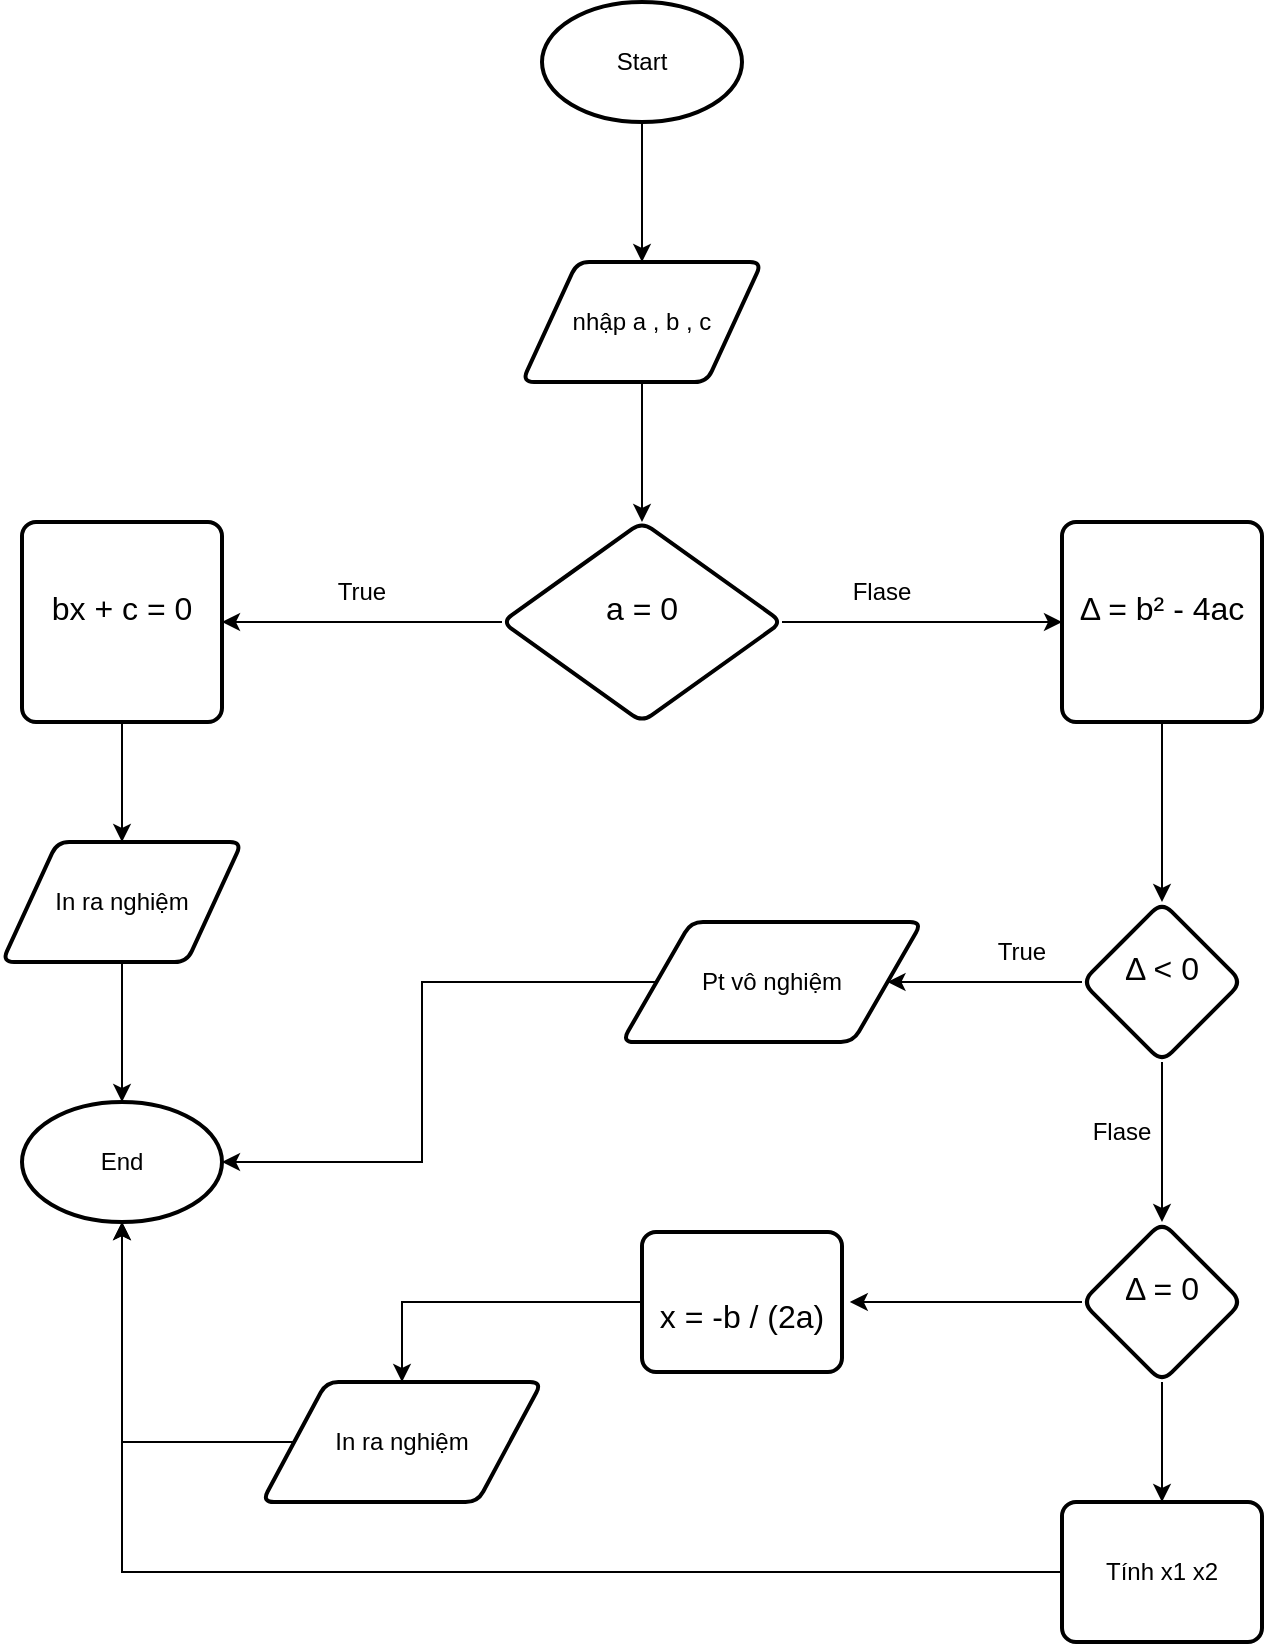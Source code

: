 <mxfile version="28.2.5">
  <diagram name="Trang-1" id="f9fhoLo0BJIU9e3hbV56">
    <mxGraphModel dx="1273" dy="570" grid="1" gridSize="10" guides="1" tooltips="1" connect="1" arrows="1" fold="1" page="1" pageScale="1" pageWidth="3300" pageHeight="4681" math="0" shadow="0">
      <root>
        <mxCell id="0" />
        <mxCell id="1" parent="0" />
        <mxCell id="0U6A8wAp3VASj9O44V8h-3" value="" style="edgeStyle=orthogonalEdgeStyle;rounded=0;orthogonalLoop=1;jettySize=auto;html=1;" parent="1" source="0U6A8wAp3VASj9O44V8h-1" target="0U6A8wAp3VASj9O44V8h-2" edge="1">
          <mxGeometry relative="1" as="geometry" />
        </mxCell>
        <mxCell id="0U6A8wAp3VASj9O44V8h-1" value="Start" style="strokeWidth=2;html=1;shape=mxgraph.flowchart.start_1;whiteSpace=wrap;" parent="1" vertex="1">
          <mxGeometry x="510" y="170" width="100" height="60" as="geometry" />
        </mxCell>
        <mxCell id="0U6A8wAp3VASj9O44V8h-5" value="" style="edgeStyle=orthogonalEdgeStyle;rounded=0;orthogonalLoop=1;jettySize=auto;html=1;" parent="1" source="0U6A8wAp3VASj9O44V8h-2" target="0U6A8wAp3VASj9O44V8h-4" edge="1">
          <mxGeometry relative="1" as="geometry" />
        </mxCell>
        <mxCell id="0U6A8wAp3VASj9O44V8h-2" value="nhập a , b , c" style="shape=parallelogram;html=1;strokeWidth=2;perimeter=parallelogramPerimeter;whiteSpace=wrap;rounded=1;arcSize=12;size=0.23;" parent="1" vertex="1">
          <mxGeometry x="500" y="300" width="120" height="60" as="geometry" />
        </mxCell>
        <mxCell id="MU-Q3-GMd5jt1Xg-ELVM-2" style="edgeStyle=orthogonalEdgeStyle;rounded=0;orthogonalLoop=1;jettySize=auto;html=1;entryX=1;entryY=0.5;entryDx=0;entryDy=0;" edge="1" parent="1" source="0U6A8wAp3VASj9O44V8h-4" target="MU-Q3-GMd5jt1Xg-ELVM-1">
          <mxGeometry relative="1" as="geometry" />
        </mxCell>
        <mxCell id="MU-Q3-GMd5jt1Xg-ELVM-5" style="edgeStyle=orthogonalEdgeStyle;rounded=0;orthogonalLoop=1;jettySize=auto;html=1;" edge="1" parent="1" source="0U6A8wAp3VASj9O44V8h-4" target="MU-Q3-GMd5jt1Xg-ELVM-4">
          <mxGeometry relative="1" as="geometry" />
        </mxCell>
        <mxCell id="0U6A8wAp3VASj9O44V8h-4" value="&#xa;&lt;span style=&quot;color: rgb(0, 0, 0); font-family: Arial, sans-serif; font-size: 16px; font-style: normal; font-variant-ligatures: normal; font-variant-caps: normal; font-weight: 400; letter-spacing: normal; orphans: 2; text-align: start; text-indent: 0px; text-transform: none; widows: 2; word-spacing: 0px; -webkit-text-stroke-width: 0px; white-space: pre-wrap; background-color: rgb(255, 255, 255); text-decoration-thickness: initial; text-decoration-style: initial; text-decoration-color: initial; display: inline !important; float: none;&quot;&gt;a = 0&lt;/span&gt;&#xa;&#xa;" style="rhombus;whiteSpace=wrap;html=1;strokeWidth=2;rounded=1;arcSize=12;" parent="1" vertex="1">
          <mxGeometry x="490" y="430" width="140" height="100" as="geometry" />
        </mxCell>
        <mxCell id="MU-Q3-GMd5jt1Xg-ELVM-21" value="" style="edgeStyle=orthogonalEdgeStyle;rounded=0;orthogonalLoop=1;jettySize=auto;html=1;" edge="1" parent="1" source="MU-Q3-GMd5jt1Xg-ELVM-1" target="MU-Q3-GMd5jt1Xg-ELVM-20">
          <mxGeometry relative="1" as="geometry" />
        </mxCell>
        <mxCell id="MU-Q3-GMd5jt1Xg-ELVM-1" value="&#xa;&lt;span style=&quot;color: rgb(0, 0, 0); font-family: Arial, sans-serif; font-size: 16px; font-style: normal; font-variant-ligatures: normal; font-variant-caps: normal; font-weight: 400; letter-spacing: normal; orphans: 2; text-align: start; text-indent: 0px; text-transform: none; widows: 2; word-spacing: 0px; -webkit-text-stroke-width: 0px; white-space: pre-wrap; background-color: rgb(255, 255, 255); text-decoration-thickness: initial; text-decoration-style: initial; text-decoration-color: initial; display: inline !important; float: none;&quot;&gt;bx + c = 0&lt;/span&gt;&#xa;&#xa;" style="rounded=1;whiteSpace=wrap;html=1;absoluteArcSize=1;arcSize=14;strokeWidth=2;" vertex="1" parent="1">
          <mxGeometry x="250" y="430" width="100" height="100" as="geometry" />
        </mxCell>
        <mxCell id="MU-Q3-GMd5jt1Xg-ELVM-3" value="True" style="text;html=1;align=center;verticalAlign=middle;whiteSpace=wrap;rounded=0;" vertex="1" parent="1">
          <mxGeometry x="390" y="450" width="60" height="30" as="geometry" />
        </mxCell>
        <mxCell id="MU-Q3-GMd5jt1Xg-ELVM-8" value="" style="edgeStyle=orthogonalEdgeStyle;rounded=0;orthogonalLoop=1;jettySize=auto;html=1;" edge="1" parent="1" source="MU-Q3-GMd5jt1Xg-ELVM-4" target="MU-Q3-GMd5jt1Xg-ELVM-7">
          <mxGeometry relative="1" as="geometry" />
        </mxCell>
        <mxCell id="MU-Q3-GMd5jt1Xg-ELVM-4" value="&#xa;&lt;span style=&quot;color: rgb(0, 0, 0); font-family: Arial, sans-serif; font-size: 16px; font-style: normal; font-variant-ligatures: normal; font-variant-caps: normal; font-weight: 400; letter-spacing: normal; orphans: 2; text-align: start; text-indent: 0px; text-transform: none; widows: 2; word-spacing: 0px; -webkit-text-stroke-width: 0px; white-space: pre-wrap; background-color: rgb(255, 255, 255); text-decoration-thickness: initial; text-decoration-style: initial; text-decoration-color: initial; display: inline !important; float: none;&quot;&gt;Δ = b² - 4ac&lt;/span&gt;&#xa;&#xa;" style="rounded=1;whiteSpace=wrap;html=1;absoluteArcSize=1;arcSize=14;strokeWidth=2;" vertex="1" parent="1">
          <mxGeometry x="770" y="430" width="100" height="100" as="geometry" />
        </mxCell>
        <mxCell id="MU-Q3-GMd5jt1Xg-ELVM-6" value="Flase" style="text;html=1;align=center;verticalAlign=middle;whiteSpace=wrap;rounded=0;" vertex="1" parent="1">
          <mxGeometry x="650" y="450" width="60" height="30" as="geometry" />
        </mxCell>
        <mxCell id="MU-Q3-GMd5jt1Xg-ELVM-10" value="" style="edgeStyle=orthogonalEdgeStyle;rounded=0;orthogonalLoop=1;jettySize=auto;html=1;" edge="1" parent="1" source="MU-Q3-GMd5jt1Xg-ELVM-7" target="MU-Q3-GMd5jt1Xg-ELVM-9">
          <mxGeometry relative="1" as="geometry" />
        </mxCell>
        <mxCell id="MU-Q3-GMd5jt1Xg-ELVM-13" value="" style="edgeStyle=orthogonalEdgeStyle;rounded=0;orthogonalLoop=1;jettySize=auto;html=1;" edge="1" parent="1" source="MU-Q3-GMd5jt1Xg-ELVM-7" target="MU-Q3-GMd5jt1Xg-ELVM-12">
          <mxGeometry relative="1" as="geometry" />
        </mxCell>
        <mxCell id="MU-Q3-GMd5jt1Xg-ELVM-7" value="&#xa;&lt;span style=&quot;color: rgb(0, 0, 0); font-family: Arial, sans-serif; font-size: 16px; font-style: normal; font-variant-ligatures: normal; font-variant-caps: normal; font-weight: 400; letter-spacing: normal; orphans: 2; text-align: start; text-indent: 0px; text-transform: none; widows: 2; word-spacing: 0px; -webkit-text-stroke-width: 0px; white-space: pre-wrap; background-color: rgb(255, 255, 255); text-decoration-thickness: initial; text-decoration-style: initial; text-decoration-color: initial; display: inline !important; float: none;&quot;&gt;Δ &amp;lt; 0&lt;/span&gt;&#xa;&#xa;" style="rhombus;whiteSpace=wrap;html=1;rounded=1;absoluteArcSize=1;arcSize=14;strokeWidth=2;" vertex="1" parent="1">
          <mxGeometry x="780" y="620" width="80" height="80" as="geometry" />
        </mxCell>
        <mxCell id="MU-Q3-GMd5jt1Xg-ELVM-9" value="Pt vô nghiệm" style="shape=parallelogram;html=1;strokeWidth=2;perimeter=parallelogramPerimeter;whiteSpace=wrap;rounded=1;arcSize=12;size=0.23;" vertex="1" parent="1">
          <mxGeometry x="550" y="630" width="150" height="60" as="geometry" />
        </mxCell>
        <mxCell id="MU-Q3-GMd5jt1Xg-ELVM-11" value="True" style="text;html=1;align=center;verticalAlign=middle;whiteSpace=wrap;rounded=0;" vertex="1" parent="1">
          <mxGeometry x="720" y="630" width="60" height="30" as="geometry" />
        </mxCell>
        <mxCell id="MU-Q3-GMd5jt1Xg-ELVM-16" style="edgeStyle=orthogonalEdgeStyle;rounded=0;orthogonalLoop=1;jettySize=auto;html=1;entryX=1;entryY=0.5;entryDx=0;entryDy=0;" edge="1" parent="1" source="MU-Q3-GMd5jt1Xg-ELVM-12">
          <mxGeometry relative="1" as="geometry">
            <mxPoint x="663.9" y="820" as="targetPoint" />
          </mxGeometry>
        </mxCell>
        <mxCell id="MU-Q3-GMd5jt1Xg-ELVM-18" style="edgeStyle=orthogonalEdgeStyle;rounded=0;orthogonalLoop=1;jettySize=auto;html=1;entryX=0.5;entryY=0;entryDx=0;entryDy=0;" edge="1" parent="1" source="MU-Q3-GMd5jt1Xg-ELVM-12" target="MU-Q3-GMd5jt1Xg-ELVM-17">
          <mxGeometry relative="1" as="geometry" />
        </mxCell>
        <mxCell id="MU-Q3-GMd5jt1Xg-ELVM-12" value="&#xa;&lt;span style=&quot;color: rgb(0, 0, 0); font-family: Arial, sans-serif; font-size: 16px; font-style: normal; font-variant-ligatures: normal; font-variant-caps: normal; font-weight: 400; letter-spacing: normal; orphans: 2; text-align: start; text-indent: 0px; text-transform: none; widows: 2; word-spacing: 0px; -webkit-text-stroke-width: 0px; white-space: pre-wrap; background-color: rgb(255, 255, 255); text-decoration-thickness: initial; text-decoration-style: initial; text-decoration-color: initial; display: inline !important; float: none;&quot;&gt;Δ = 0&lt;/span&gt;&#xa;&#xa;" style="rhombus;whiteSpace=wrap;html=1;rounded=1;absoluteArcSize=1;arcSize=14;strokeWidth=2;" vertex="1" parent="1">
          <mxGeometry x="780" y="780" width="80" height="80" as="geometry" />
        </mxCell>
        <mxCell id="MU-Q3-GMd5jt1Xg-ELVM-14" value="Flase" style="text;html=1;align=center;verticalAlign=middle;whiteSpace=wrap;rounded=0;" vertex="1" parent="1">
          <mxGeometry x="770" y="720" width="60" height="30" as="geometry" />
        </mxCell>
        <mxCell id="MU-Q3-GMd5jt1Xg-ELVM-17" value="Tính x1 x2" style="rounded=1;whiteSpace=wrap;html=1;absoluteArcSize=1;arcSize=14;strokeWidth=2;" vertex="1" parent="1">
          <mxGeometry x="770" y="920" width="100" height="70" as="geometry" />
        </mxCell>
        <mxCell id="MU-Q3-GMd5jt1Xg-ELVM-19" value="End" style="strokeWidth=2;html=1;shape=mxgraph.flowchart.start_1;whiteSpace=wrap;" vertex="1" parent="1">
          <mxGeometry x="250" y="720" width="100" height="60" as="geometry" />
        </mxCell>
        <mxCell id="MU-Q3-GMd5jt1Xg-ELVM-22" value="" style="edgeStyle=orthogonalEdgeStyle;rounded=0;orthogonalLoop=1;jettySize=auto;html=1;" edge="1" parent="1" source="MU-Q3-GMd5jt1Xg-ELVM-20" target="MU-Q3-GMd5jt1Xg-ELVM-19">
          <mxGeometry relative="1" as="geometry" />
        </mxCell>
        <mxCell id="MU-Q3-GMd5jt1Xg-ELVM-20" value="In ra nghiệm" style="shape=parallelogram;html=1;strokeWidth=2;perimeter=parallelogramPerimeter;whiteSpace=wrap;rounded=1;arcSize=12;size=0.23;" vertex="1" parent="1">
          <mxGeometry x="240" y="590" width="120" height="60" as="geometry" />
        </mxCell>
        <mxCell id="MU-Q3-GMd5jt1Xg-ELVM-23" style="edgeStyle=orthogonalEdgeStyle;rounded=0;orthogonalLoop=1;jettySize=auto;html=1;entryX=1;entryY=0.5;entryDx=0;entryDy=0;entryPerimeter=0;" edge="1" parent="1" source="MU-Q3-GMd5jt1Xg-ELVM-9" target="MU-Q3-GMd5jt1Xg-ELVM-19">
          <mxGeometry relative="1" as="geometry" />
        </mxCell>
        <mxCell id="MU-Q3-GMd5jt1Xg-ELVM-24" style="edgeStyle=orthogonalEdgeStyle;rounded=0;orthogonalLoop=1;jettySize=auto;html=1;entryX=0.5;entryY=1;entryDx=0;entryDy=0;entryPerimeter=0;" edge="1" parent="1" source="MU-Q3-GMd5jt1Xg-ELVM-17" target="MU-Q3-GMd5jt1Xg-ELVM-19">
          <mxGeometry relative="1" as="geometry" />
        </mxCell>
        <mxCell id="MU-Q3-GMd5jt1Xg-ELVM-27" style="edgeStyle=orthogonalEdgeStyle;rounded=0;orthogonalLoop=1;jettySize=auto;html=1;entryX=0.5;entryY=0;entryDx=0;entryDy=0;" edge="1" parent="1" source="MU-Q3-GMd5jt1Xg-ELVM-25" target="MU-Q3-GMd5jt1Xg-ELVM-26">
          <mxGeometry relative="1" as="geometry" />
        </mxCell>
        <mxCell id="MU-Q3-GMd5jt1Xg-ELVM-25" value="&lt;br&gt;&lt;span style=&quot;color: rgb(0, 0, 0); white-space-collapse: preserve; font-family: Arial, sans-serif; font-size: 16px; text-align: start; background-color: rgb(255, 255, 255); float: none; display: inline !important;&quot;&gt;x = -b / (2a)&lt;/span&gt;" style="rounded=1;whiteSpace=wrap;html=1;absoluteArcSize=1;arcSize=14;strokeWidth=2;" vertex="1" parent="1">
          <mxGeometry x="560" y="785" width="100" height="70" as="geometry" />
        </mxCell>
        <mxCell id="MU-Q3-GMd5jt1Xg-ELVM-26" value="In ra nghiệm" style="shape=parallelogram;html=1;strokeWidth=2;perimeter=parallelogramPerimeter;whiteSpace=wrap;rounded=1;arcSize=12;size=0.23;" vertex="1" parent="1">
          <mxGeometry x="370" y="860" width="140" height="60" as="geometry" />
        </mxCell>
        <mxCell id="MU-Q3-GMd5jt1Xg-ELVM-28" style="edgeStyle=orthogonalEdgeStyle;rounded=0;orthogonalLoop=1;jettySize=auto;html=1;entryX=0.5;entryY=1;entryDx=0;entryDy=0;entryPerimeter=0;" edge="1" parent="1" source="MU-Q3-GMd5jt1Xg-ELVM-26" target="MU-Q3-GMd5jt1Xg-ELVM-19">
          <mxGeometry relative="1" as="geometry" />
        </mxCell>
      </root>
    </mxGraphModel>
  </diagram>
</mxfile>
